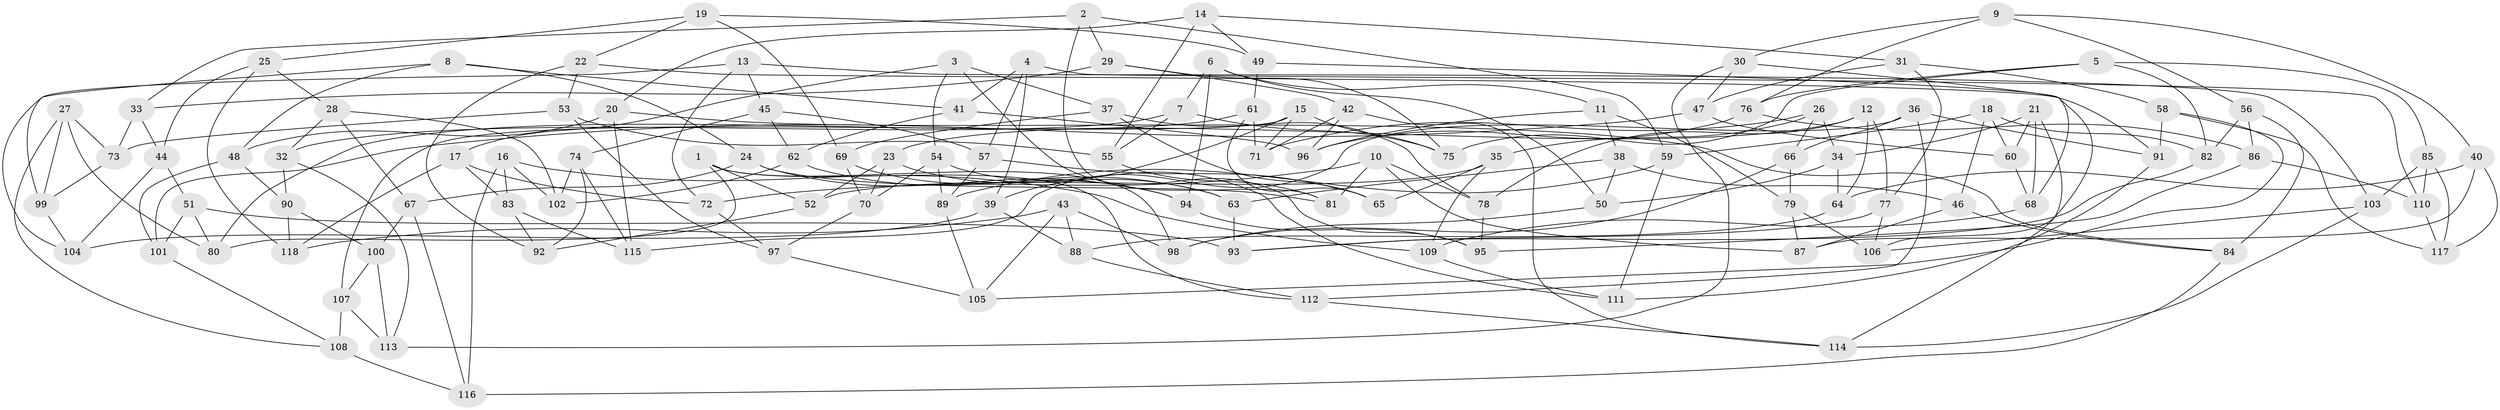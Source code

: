 // coarse degree distribution, {4: 0.423728813559322, 8: 0.1016949152542373, 10: 0.03389830508474576, 14: 0.01694915254237288, 6: 0.2711864406779661, 5: 0.05084745762711865, 3: 0.03389830508474576, 7: 0.03389830508474576, 9: 0.01694915254237288, 12: 0.01694915254237288}
// Generated by graph-tools (version 1.1) at 2025/20/03/04/25 18:20:56]
// undirected, 118 vertices, 236 edges
graph export_dot {
graph [start="1"]
  node [color=gray90,style=filled];
  1;
  2;
  3;
  4;
  5;
  6;
  7;
  8;
  9;
  10;
  11;
  12;
  13;
  14;
  15;
  16;
  17;
  18;
  19;
  20;
  21;
  22;
  23;
  24;
  25;
  26;
  27;
  28;
  29;
  30;
  31;
  32;
  33;
  34;
  35;
  36;
  37;
  38;
  39;
  40;
  41;
  42;
  43;
  44;
  45;
  46;
  47;
  48;
  49;
  50;
  51;
  52;
  53;
  54;
  55;
  56;
  57;
  58;
  59;
  60;
  61;
  62;
  63;
  64;
  65;
  66;
  67;
  68;
  69;
  70;
  71;
  72;
  73;
  74;
  75;
  76;
  77;
  78;
  79;
  80;
  81;
  82;
  83;
  84;
  85;
  86;
  87;
  88;
  89;
  90;
  91;
  92;
  93;
  94;
  95;
  96;
  97;
  98;
  99;
  100;
  101;
  102;
  103;
  104;
  105;
  106;
  107;
  108;
  109;
  110;
  111;
  112;
  113;
  114;
  115;
  116;
  117;
  118;
  1 -- 52;
  1 -- 80;
  1 -- 112;
  1 -- 98;
  2 -- 29;
  2 -- 81;
  2 -- 59;
  2 -- 33;
  3 -- 95;
  3 -- 37;
  3 -- 17;
  3 -- 54;
  4 -- 110;
  4 -- 41;
  4 -- 57;
  4 -- 39;
  5 -- 75;
  5 -- 82;
  5 -- 76;
  5 -- 85;
  6 -- 7;
  6 -- 50;
  6 -- 94;
  6 -- 11;
  7 -- 75;
  7 -- 32;
  7 -- 55;
  8 -- 41;
  8 -- 24;
  8 -- 48;
  8 -- 99;
  9 -- 40;
  9 -- 76;
  9 -- 30;
  9 -- 56;
  10 -- 81;
  10 -- 87;
  10 -- 72;
  10 -- 78;
  11 -- 79;
  11 -- 38;
  11 -- 96;
  12 -- 78;
  12 -- 77;
  12 -- 64;
  12 -- 23;
  13 -- 72;
  13 -- 45;
  13 -- 104;
  13 -- 103;
  14 -- 20;
  14 -- 49;
  14 -- 31;
  14 -- 55;
  15 -- 39;
  15 -- 75;
  15 -- 71;
  15 -- 107;
  16 -- 109;
  16 -- 116;
  16 -- 83;
  16 -- 102;
  17 -- 83;
  17 -- 72;
  17 -- 118;
  18 -- 60;
  18 -- 46;
  18 -- 59;
  18 -- 82;
  19 -- 69;
  19 -- 22;
  19 -- 49;
  19 -- 25;
  20 -- 84;
  20 -- 48;
  20 -- 115;
  21 -- 60;
  21 -- 114;
  21 -- 34;
  21 -- 68;
  22 -- 53;
  22 -- 92;
  22 -- 91;
  23 -- 63;
  23 -- 52;
  23 -- 70;
  24 -- 67;
  24 -- 94;
  24 -- 81;
  25 -- 44;
  25 -- 118;
  25 -- 28;
  26 -- 35;
  26 -- 34;
  26 -- 66;
  26 -- 71;
  27 -- 73;
  27 -- 108;
  27 -- 99;
  27 -- 80;
  28 -- 67;
  28 -- 32;
  28 -- 102;
  29 -- 42;
  29 -- 33;
  29 -- 75;
  30 -- 113;
  30 -- 47;
  30 -- 68;
  31 -- 77;
  31 -- 58;
  31 -- 47;
  32 -- 90;
  32 -- 113;
  33 -- 44;
  33 -- 73;
  34 -- 64;
  34 -- 50;
  35 -- 65;
  35 -- 109;
  35 -- 52;
  36 -- 66;
  36 -- 115;
  36 -- 91;
  36 -- 112;
  37 -- 69;
  37 -- 78;
  37 -- 65;
  38 -- 50;
  38 -- 46;
  38 -- 63;
  39 -- 104;
  39 -- 88;
  40 -- 64;
  40 -- 87;
  40 -- 117;
  41 -- 62;
  41 -- 96;
  42 -- 71;
  42 -- 96;
  42 -- 114;
  43 -- 118;
  43 -- 105;
  43 -- 88;
  43 -- 98;
  44 -- 104;
  44 -- 51;
  45 -- 74;
  45 -- 57;
  45 -- 62;
  46 -- 87;
  46 -- 84;
  47 -- 60;
  47 -- 101;
  48 -- 90;
  48 -- 101;
  49 -- 61;
  49 -- 106;
  50 -- 98;
  51 -- 101;
  51 -- 93;
  51 -- 80;
  52 -- 92;
  53 -- 55;
  53 -- 73;
  53 -- 97;
  54 -- 111;
  54 -- 70;
  54 -- 89;
  55 -- 81;
  56 -- 84;
  56 -- 82;
  56 -- 86;
  57 -- 89;
  57 -- 65;
  58 -- 91;
  58 -- 105;
  58 -- 117;
  59 -- 89;
  59 -- 111;
  60 -- 68;
  61 -- 80;
  61 -- 65;
  61 -- 71;
  62 -- 63;
  62 -- 102;
  63 -- 93;
  64 -- 88;
  66 -- 79;
  66 -- 98;
  67 -- 100;
  67 -- 116;
  68 -- 109;
  69 -- 94;
  69 -- 70;
  70 -- 97;
  72 -- 97;
  73 -- 99;
  74 -- 115;
  74 -- 92;
  74 -- 102;
  76 -- 86;
  76 -- 96;
  77 -- 106;
  77 -- 93;
  78 -- 95;
  79 -- 87;
  79 -- 106;
  82 -- 93;
  83 -- 115;
  83 -- 92;
  84 -- 116;
  85 -- 103;
  85 -- 110;
  85 -- 117;
  86 -- 95;
  86 -- 110;
  88 -- 112;
  89 -- 105;
  90 -- 100;
  90 -- 118;
  91 -- 111;
  94 -- 95;
  97 -- 105;
  99 -- 104;
  100 -- 107;
  100 -- 113;
  101 -- 108;
  103 -- 106;
  103 -- 114;
  107 -- 113;
  107 -- 108;
  108 -- 116;
  109 -- 111;
  110 -- 117;
  112 -- 114;
}
